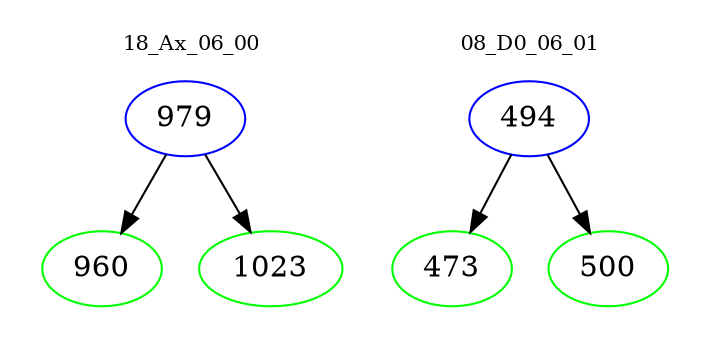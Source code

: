digraph{
subgraph cluster_0 {
color = white
label = "18_Ax_06_00";
fontsize=10;
T0_979 [label="979", color="blue"]
T0_979 -> T0_960 [color="black"]
T0_960 [label="960", color="green"]
T0_979 -> T0_1023 [color="black"]
T0_1023 [label="1023", color="green"]
}
subgraph cluster_1 {
color = white
label = "08_D0_06_01";
fontsize=10;
T1_494 [label="494", color="blue"]
T1_494 -> T1_473 [color="black"]
T1_473 [label="473", color="green"]
T1_494 -> T1_500 [color="black"]
T1_500 [label="500", color="green"]
}
}

